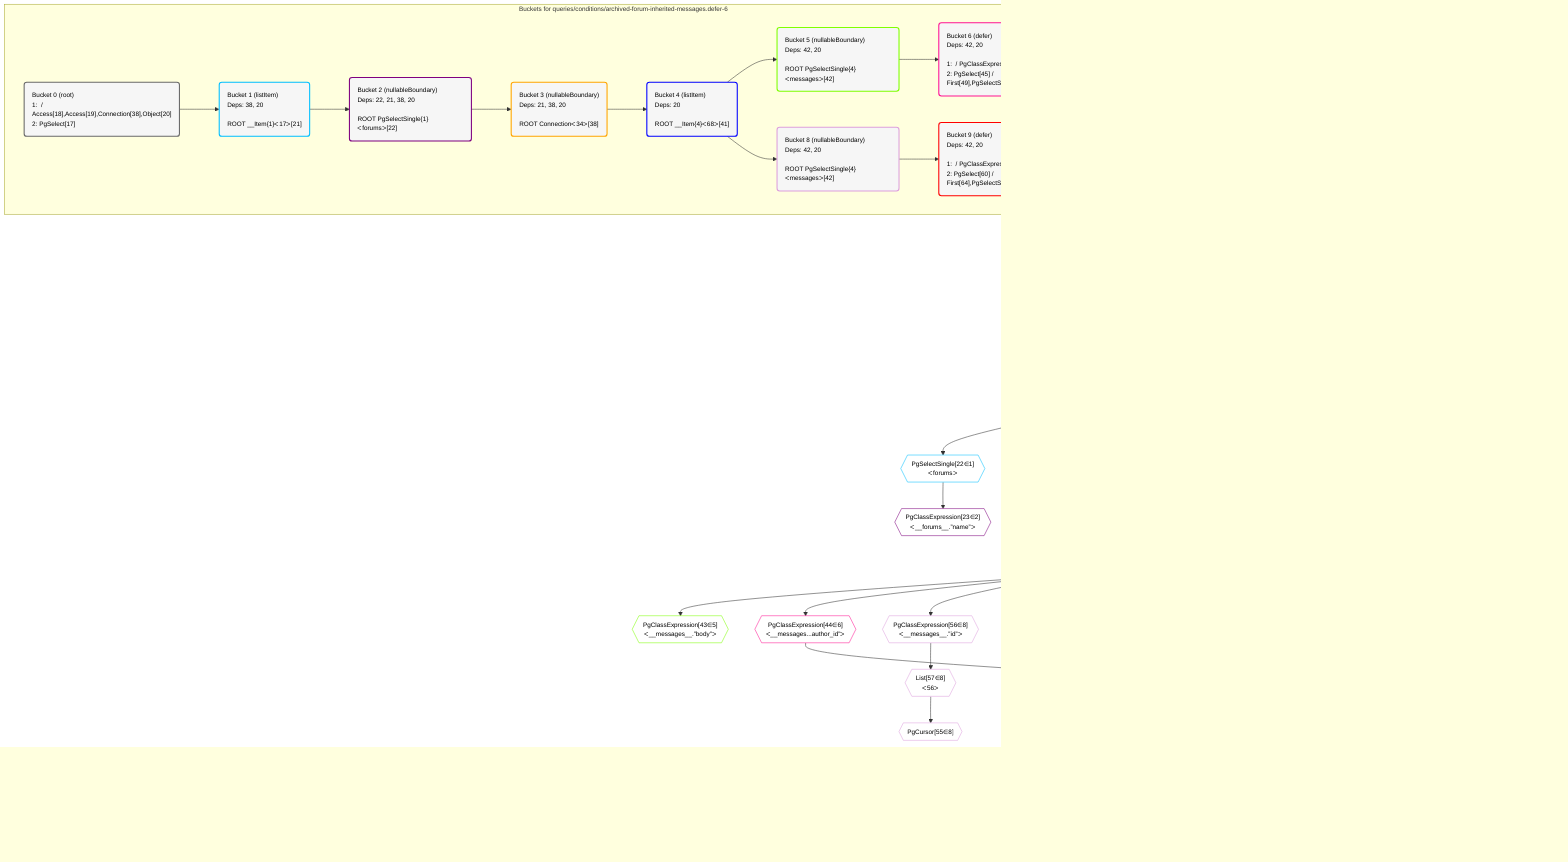 %%{init: {'themeVariables': { 'fontSize': '12px'}}}%%
graph TD
    classDef path fill:#eee,stroke:#000,color:#000
    classDef plan fill:#fff,stroke-width:1px,color:#000
    classDef itemplan fill:#fff,stroke-width:2px,color:#000
    classDef unbatchedplan fill:#dff,stroke-width:1px,color:#000
    classDef sideeffectplan fill:#fcc,stroke-width:2px,color:#000
    classDef bucket fill:#f6f6f6,color:#000,stroke-width:2px,text-align:left


    %% define steps
    __Value3["__Value[3∈0]<br />ᐸcontextᐳ"]:::plan
    __Value5["__Value[5∈0]<br />ᐸrootValueᐳ"]:::plan
    Access18{{"Access[18∈0]<br />ᐸ3.pgSettingsᐳ"}}:::plan
    Access19{{"Access[19∈0]<br />ᐸ3.withPgClientᐳ"}}:::plan
    Object20{{"Object[20∈0]<br />ᐸ{pgSettings,withPgClient}ᐳ"}}:::plan
    PgSelect17[["PgSelect[17∈0]<br />ᐸforumsᐳ"]]:::plan
    __Item21[/"__Item[21∈1]<br />ᐸ17ᐳ"\]:::itemplan
    PgSelectSingle22{{"PgSelectSingle[22∈1]<br />ᐸforumsᐳ"}}:::plan
    PgClassExpression23{{"PgClassExpression[23∈2]<br />ᐸ__forums__.”name”ᐳ"}}:::plan
    Connection38{{"Connection[38∈0]<br />ᐸ34ᐳ"}}:::plan
    Access68{{"Access[68∈3]<br />ᐸ21.1ᐳ"}}:::plan
    __Item41[/"__Item[41∈4]<br />ᐸ68ᐳ"\]:::itemplan
    PgSelectSingle42{{"PgSelectSingle[42∈4]<br />ᐸmessagesᐳ"}}:::plan
    PgClassExpression43{{"PgClassExpression[43∈5]<br />ᐸ__messages__.”body”ᐳ"}}:::plan
    PgClassExpression44{{"PgClassExpression[44∈6]<br />ᐸ__messages...author_id”ᐳ"}}:::plan
    PgSelect45[["PgSelect[45∈6]<br />ᐸusersᐳ"]]:::plan
    First49{{"First[49∈6]"}}:::plan
    PgSelectSingle50{{"PgSelectSingle[50∈6]<br />ᐸusersᐳ"}}:::plan
    PgClassExpression51{{"PgClassExpression[51∈7]<br />ᐸ__users__.”username”ᐳ"}}:::plan
    PgClassExpression52{{"PgClassExpression[52∈7]<br />ᐸ__users__....vatar_url”ᐳ"}}:::plan
    PgClassExpression56{{"PgClassExpression[56∈8]<br />ᐸ__messages__.”id”ᐳ"}}:::plan
    List57{{"List[57∈8]<br />ᐸ56ᐳ"}}:::plan
    PgCursor55{{"PgCursor[55∈8]"}}:::plan
    PgClassExpression58{{"PgClassExpression[58∈8]<br />ᐸ__messages__.”body”ᐳ"}}:::plan
    PgClassExpression59{{"PgClassExpression[59∈9]<br />ᐸ__messages...author_id”ᐳ"}}:::plan
    PgSelect60[["PgSelect[60∈9]<br />ᐸusersᐳ"]]:::plan
    First64{{"First[64∈9]"}}:::plan
    PgSelectSingle65{{"PgSelectSingle[65∈9]<br />ᐸusersᐳ"}}:::plan
    PgClassExpression66{{"PgClassExpression[66∈10]<br />ᐸ__users__.”username”ᐳ"}}:::plan
    PgClassExpression67{{"PgClassExpression[67∈10]<br />ᐸ__users__....vatar_url”ᐳ"}}:::plan

    %% plan dependencies
    __Value3 --> Access18
    __Value3 --> Access19
    Access18 & Access19 --> Object20
    Object20 --> PgSelect17
    PgSelect17 ==> __Item21
    __Item21 --> PgSelectSingle22
    PgSelectSingle22 --> PgClassExpression23
    __Item21 --> Access68
    Access68 ==> __Item41
    __Item41 --> PgSelectSingle42
    PgSelectSingle42 --> PgClassExpression43
    PgSelectSingle42 --> PgClassExpression44
    Object20 & PgClassExpression44 --> PgSelect45
    PgSelect45 --> First49
    First49 --> PgSelectSingle50
    PgSelectSingle50 --> PgClassExpression51
    PgSelectSingle50 --> PgClassExpression52
    PgSelectSingle42 --> PgClassExpression56
    PgClassExpression56 --> List57
    List57 --> PgCursor55
    PgSelectSingle42 --> PgClassExpression58
    PgSelectSingle42 --> PgClassExpression59
    Object20 & PgClassExpression59 --> PgSelect60
    PgSelect60 --> First64
    First64 --> PgSelectSingle65
    PgSelectSingle65 --> PgClassExpression66
    PgSelectSingle65 --> PgClassExpression67

    subgraph "Buckets for queries/conditions/archived-forum-inherited-messages.defer-6"
    Bucket0("Bucket 0 (root)<br />1:  / Access[18],Access[19],Connection[38],Object[20]<br />2: PgSelect[17]"):::bucket
    classDef bucket0 stroke:#696969
    class Bucket0,__Value3,__Value5,PgSelect17,Access18,Access19,Object20,Connection38 bucket0
    Bucket1("Bucket 1 (listItem)<br />Deps: 38, 20<br /><br />ROOT __Item{1}ᐸ17ᐳ[21]"):::bucket
    classDef bucket1 stroke:#00bfff
    class Bucket1,__Item21,PgSelectSingle22 bucket1
    Bucket2("Bucket 2 (nullableBoundary)<br />Deps: 22, 21, 38, 20<br /><br />ROOT PgSelectSingle{1}ᐸforumsᐳ[22]"):::bucket
    classDef bucket2 stroke:#7f007f
    class Bucket2,PgClassExpression23 bucket2
    Bucket3("Bucket 3 (nullableBoundary)<br />Deps: 21, 38, 20<br /><br />ROOT Connectionᐸ34ᐳ[38]"):::bucket
    classDef bucket3 stroke:#ffa500
    class Bucket3,Access68 bucket3
    Bucket4("Bucket 4 (listItem)<br />Deps: 20<br /><br />ROOT __Item{4}ᐸ68ᐳ[41]"):::bucket
    classDef bucket4 stroke:#0000ff
    class Bucket4,__Item41,PgSelectSingle42 bucket4
    Bucket5("Bucket 5 (nullableBoundary)<br />Deps: 42, 20<br /><br />ROOT PgSelectSingle{4}ᐸmessagesᐳ[42]"):::bucket
    classDef bucket5 stroke:#7fff00
    class Bucket5,PgClassExpression43 bucket5
    Bucket6("Bucket 6 (defer)<br />Deps: 42, 20<br /><br />1:  / PgClassExpression[44]<br />2: PgSelect[45] / First[49],PgSelectSingle[50]"):::bucket
    classDef bucket6 stroke:#ff1493
    class Bucket6,PgClassExpression44,PgSelect45,First49,PgSelectSingle50 bucket6
    Bucket7("Bucket 7 (nullableBoundary)<br />Deps: 50<br /><br />ROOT PgSelectSingle{6}ᐸusersᐳ[50]"):::bucket
    classDef bucket7 stroke:#808000
    class Bucket7,PgClassExpression51,PgClassExpression52 bucket7
    Bucket8("Bucket 8 (nullableBoundary)<br />Deps: 42, 20<br /><br />ROOT PgSelectSingle{4}ᐸmessagesᐳ[42]"):::bucket
    classDef bucket8 stroke:#dda0dd
    class Bucket8,PgCursor55,PgClassExpression56,List57,PgClassExpression58 bucket8
    Bucket9("Bucket 9 (defer)<br />Deps: 42, 20<br /><br />1:  / PgClassExpression[59]<br />2: PgSelect[60] / First[64],PgSelectSingle[65]"):::bucket
    classDef bucket9 stroke:#ff0000
    class Bucket9,PgClassExpression59,PgSelect60,First64,PgSelectSingle65 bucket9
    Bucket10("Bucket 10 (nullableBoundary)<br />Deps: 65<br /><br />ROOT PgSelectSingle{9}ᐸusersᐳ[65]"):::bucket
    classDef bucket10 stroke:#ffff00
    class Bucket10,PgClassExpression66,PgClassExpression67 bucket10
    Bucket0 --> Bucket1
    Bucket1 --> Bucket2
    Bucket2 --> Bucket3
    Bucket3 --> Bucket4
    Bucket4 --> Bucket5 & Bucket8
    Bucket5 --> Bucket6
    Bucket6 --> Bucket7
    Bucket8 --> Bucket9
    Bucket9 --> Bucket10
    end